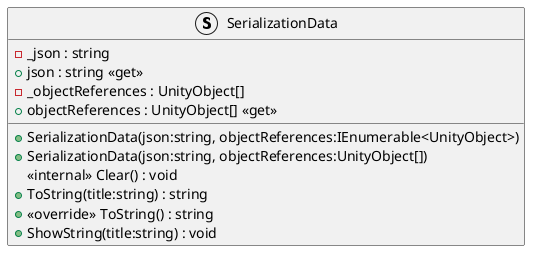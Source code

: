 @startuml
struct SerializationData {
    - _json : string
    + json : string <<get>>
    - _objectReferences : UnityObject[]
    + objectReferences : UnityObject[] <<get>>
    + SerializationData(json:string, objectReferences:IEnumerable<UnityObject>)
    + SerializationData(json:string, objectReferences:UnityObject[])
    <<internal>> Clear() : void
    + ToString(title:string) : string
    + <<override>> ToString() : string
    + ShowString(title:string) : void
}
@enduml
